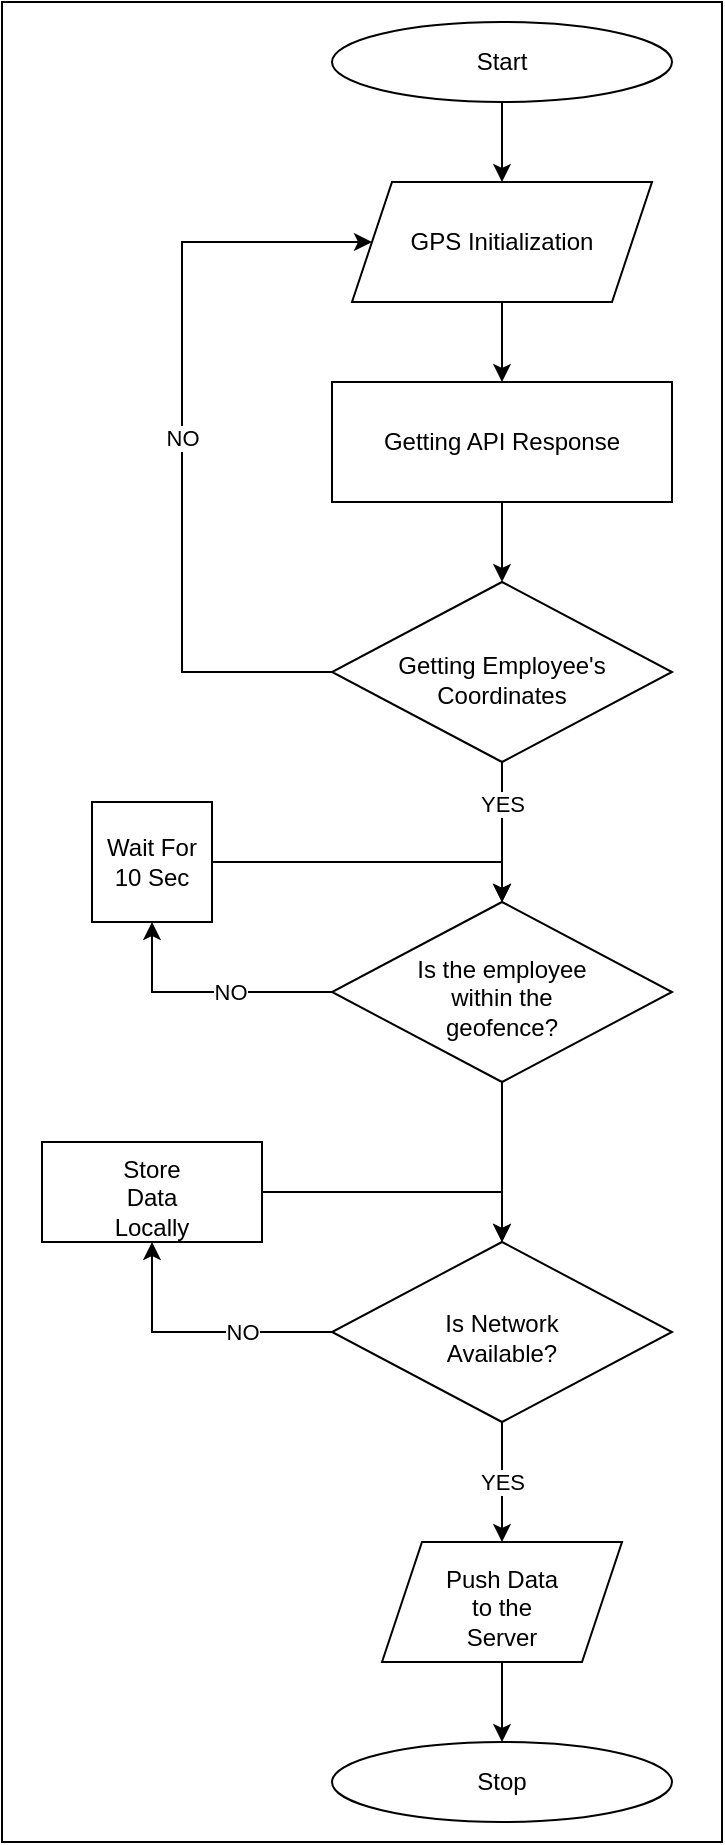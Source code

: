 <mxfile version="24.7.13">
  <diagram id="C5RBs43oDa-KdzZeNtuy" name="Page-1">
    <mxGraphModel dx="1177" dy="650" grid="1" gridSize="10" guides="1" tooltips="1" connect="1" arrows="1" fold="1" page="1" pageScale="1" pageWidth="827" pageHeight="1169" math="0" shadow="0">
      <root>
        <mxCell id="WIyWlLk6GJQsqaUBKTNV-0" />
        <mxCell id="WIyWlLk6GJQsqaUBKTNV-1" parent="WIyWlLk6GJQsqaUBKTNV-0" />
        <mxCell id="4yEzGVLm3s_ddeEHZAAZ-44" value="" style="rounded=0;whiteSpace=wrap;html=1;labelBorderColor=#FFFFFF;" vertex="1" parent="WIyWlLk6GJQsqaUBKTNV-1">
          <mxGeometry width="360" height="920" as="geometry" />
        </mxCell>
        <mxCell id="4yEzGVLm3s_ddeEHZAAZ-2" value="" style="edgeStyle=orthogonalEdgeStyle;rounded=0;orthogonalLoop=1;jettySize=auto;html=1;" edge="1" parent="WIyWlLk6GJQsqaUBKTNV-1" source="4yEzGVLm3s_ddeEHZAAZ-0" target="4yEzGVLm3s_ddeEHZAAZ-1">
          <mxGeometry relative="1" as="geometry" />
        </mxCell>
        <object label="Start" id="4yEzGVLm3s_ddeEHZAAZ-0">
          <mxCell style="ellipse;whiteSpace=wrap;html=1;" vertex="1" parent="WIyWlLk6GJQsqaUBKTNV-1">
            <mxGeometry x="165" y="10" width="170" height="40" as="geometry" />
          </mxCell>
        </object>
        <mxCell id="4yEzGVLm3s_ddeEHZAAZ-5" value="" style="edgeStyle=orthogonalEdgeStyle;rounded=0;orthogonalLoop=1;jettySize=auto;html=1;" edge="1" parent="WIyWlLk6GJQsqaUBKTNV-1" source="4yEzGVLm3s_ddeEHZAAZ-1" target="4yEzGVLm3s_ddeEHZAAZ-4">
          <mxGeometry relative="1" as="geometry" />
        </mxCell>
        <mxCell id="4yEzGVLm3s_ddeEHZAAZ-1" value="GPS Initialization" style="shape=parallelogram;perimeter=parallelogramPerimeter;whiteSpace=wrap;html=1;fixedSize=1;" vertex="1" parent="WIyWlLk6GJQsqaUBKTNV-1">
          <mxGeometry x="175" y="90" width="150" height="60" as="geometry" />
        </mxCell>
        <mxCell id="4yEzGVLm3s_ddeEHZAAZ-7" value="" style="edgeStyle=orthogonalEdgeStyle;rounded=0;orthogonalLoop=1;jettySize=auto;html=1;" edge="1" parent="WIyWlLk6GJQsqaUBKTNV-1" source="4yEzGVLm3s_ddeEHZAAZ-4" target="4yEzGVLm3s_ddeEHZAAZ-6">
          <mxGeometry relative="1" as="geometry" />
        </mxCell>
        <mxCell id="4yEzGVLm3s_ddeEHZAAZ-4" value="Getting API Response" style="whiteSpace=wrap;html=1;" vertex="1" parent="WIyWlLk6GJQsqaUBKTNV-1">
          <mxGeometry x="165" y="190" width="170" height="60" as="geometry" />
        </mxCell>
        <mxCell id="4yEzGVLm3s_ddeEHZAAZ-16" value="" style="edgeStyle=orthogonalEdgeStyle;rounded=0;orthogonalLoop=1;jettySize=auto;html=1;" edge="1" parent="WIyWlLk6GJQsqaUBKTNV-1" source="4yEzGVLm3s_ddeEHZAAZ-6" target="4yEzGVLm3s_ddeEHZAAZ-15">
          <mxGeometry relative="1" as="geometry" />
        </mxCell>
        <mxCell id="4yEzGVLm3s_ddeEHZAAZ-17" value="YES" style="edgeStyle=orthogonalEdgeStyle;rounded=0;orthogonalLoop=1;jettySize=auto;html=1;" edge="1" parent="WIyWlLk6GJQsqaUBKTNV-1" source="4yEzGVLm3s_ddeEHZAAZ-6" target="4yEzGVLm3s_ddeEHZAAZ-15">
          <mxGeometry x="-0.4" relative="1" as="geometry">
            <mxPoint as="offset" />
          </mxGeometry>
        </mxCell>
        <mxCell id="4yEzGVLm3s_ddeEHZAAZ-6" value="Getting Employee&#39;s Coordinates" style="rhombus;whiteSpace=wrap;html=1;spacingTop=7;" vertex="1" parent="WIyWlLk6GJQsqaUBKTNV-1">
          <mxGeometry x="165" y="290" width="170" height="90" as="geometry" />
        </mxCell>
        <mxCell id="4yEzGVLm3s_ddeEHZAAZ-9" value="NO" style="edgeStyle=none;orthogonalLoop=1;jettySize=auto;html=1;rounded=0;entryX=0;entryY=0.5;entryDx=0;entryDy=0;exitX=0;exitY=0.5;exitDx=0;exitDy=0;" edge="1" parent="WIyWlLk6GJQsqaUBKTNV-1" source="4yEzGVLm3s_ddeEHZAAZ-6" target="4yEzGVLm3s_ddeEHZAAZ-1">
          <mxGeometry width="100" relative="1" as="geometry">
            <mxPoint x="190" y="330" as="sourcePoint" />
            <mxPoint x="90" y="120" as="targetPoint" />
            <Array as="points">
              <mxPoint x="90" y="335" />
              <mxPoint x="90" y="120" />
            </Array>
          </mxGeometry>
        </mxCell>
        <mxCell id="4yEzGVLm3s_ddeEHZAAZ-20" value="NO" style="edgeStyle=orthogonalEdgeStyle;rounded=0;orthogonalLoop=1;jettySize=auto;html=1;exitX=0;exitY=0.5;exitDx=0;exitDy=0;entryX=0.5;entryY=1;entryDx=0;entryDy=0;" edge="1" parent="WIyWlLk6GJQsqaUBKTNV-1" source="4yEzGVLm3s_ddeEHZAAZ-15" target="4yEzGVLm3s_ddeEHZAAZ-19">
          <mxGeometry x="-0.188" relative="1" as="geometry">
            <mxPoint as="offset" />
          </mxGeometry>
        </mxCell>
        <mxCell id="4yEzGVLm3s_ddeEHZAAZ-29" value="" style="edgeStyle=orthogonalEdgeStyle;rounded=0;orthogonalLoop=1;jettySize=auto;html=1;" edge="1" parent="WIyWlLk6GJQsqaUBKTNV-1" source="4yEzGVLm3s_ddeEHZAAZ-15" target="4yEzGVLm3s_ddeEHZAAZ-28">
          <mxGeometry relative="1" as="geometry" />
        </mxCell>
        <mxCell id="4yEzGVLm3s_ddeEHZAAZ-15" value="&lt;div style=&quot;&quot;&gt;&lt;span style=&quot;background-color: initial;&quot;&gt;Is the employee within the geofence?&lt;/span&gt;&lt;/div&gt;" style="rhombus;whiteSpace=wrap;html=1;align=center;spacingLeft=30;spacingRight=30;spacingTop=5;" vertex="1" parent="WIyWlLk6GJQsqaUBKTNV-1">
          <mxGeometry x="165" y="450" width="170" height="90" as="geometry" />
        </mxCell>
        <mxCell id="4yEzGVLm3s_ddeEHZAAZ-22" style="edgeStyle=orthogonalEdgeStyle;rounded=0;orthogonalLoop=1;jettySize=auto;html=1;entryX=0.5;entryY=0;entryDx=0;entryDy=0;" edge="1" parent="WIyWlLk6GJQsqaUBKTNV-1" source="4yEzGVLm3s_ddeEHZAAZ-19" target="4yEzGVLm3s_ddeEHZAAZ-15">
          <mxGeometry relative="1" as="geometry">
            <Array as="points">
              <mxPoint x="250" y="430" />
            </Array>
          </mxGeometry>
        </mxCell>
        <mxCell id="4yEzGVLm3s_ddeEHZAAZ-19" value="Wait For 10 Sec" style="whiteSpace=wrap;html=1;aspect=fixed;" vertex="1" parent="WIyWlLk6GJQsqaUBKTNV-1">
          <mxGeometry x="45" y="400" width="60" height="60" as="geometry" />
        </mxCell>
        <mxCell id="4yEzGVLm3s_ddeEHZAAZ-40" value="YES" style="edgeStyle=orthogonalEdgeStyle;rounded=0;orthogonalLoop=1;jettySize=auto;html=1;" edge="1" parent="WIyWlLk6GJQsqaUBKTNV-1" source="4yEzGVLm3s_ddeEHZAAZ-28" target="4yEzGVLm3s_ddeEHZAAZ-39">
          <mxGeometry relative="1" as="geometry" />
        </mxCell>
        <mxCell id="4yEzGVLm3s_ddeEHZAAZ-28" value="Is Network Available?" style="rhombus;whiteSpace=wrap;html=1;align=center;spacingLeft=30;spacingRight=30;spacingTop=5;" vertex="1" parent="WIyWlLk6GJQsqaUBKTNV-1">
          <mxGeometry x="165" y="620" width="170" height="90" as="geometry" />
        </mxCell>
        <mxCell id="4yEzGVLm3s_ddeEHZAAZ-35" value="NO" style="edgeStyle=orthogonalEdgeStyle;rounded=0;orthogonalLoop=1;jettySize=auto;html=1;exitX=0;exitY=0.5;exitDx=0;exitDy=0;entryX=0.5;entryY=1;entryDx=0;entryDy=0;" edge="1" parent="WIyWlLk6GJQsqaUBKTNV-1" source="4yEzGVLm3s_ddeEHZAAZ-28" target="4yEzGVLm3s_ddeEHZAAZ-31">
          <mxGeometry x="-0.333" relative="1" as="geometry">
            <mxPoint as="offset" />
          </mxGeometry>
        </mxCell>
        <mxCell id="4yEzGVLm3s_ddeEHZAAZ-36" style="edgeStyle=orthogonalEdgeStyle;rounded=0;orthogonalLoop=1;jettySize=auto;html=1;entryX=0.5;entryY=0;entryDx=0;entryDy=0;" edge="1" parent="WIyWlLk6GJQsqaUBKTNV-1" source="4yEzGVLm3s_ddeEHZAAZ-31" target="4yEzGVLm3s_ddeEHZAAZ-28">
          <mxGeometry relative="1" as="geometry" />
        </mxCell>
        <mxCell id="4yEzGVLm3s_ddeEHZAAZ-31" value="Store Data Locally" style="whiteSpace=wrap;html=1;spacingLeft=30;spacingRight=30;spacingTop=5;" vertex="1" parent="WIyWlLk6GJQsqaUBKTNV-1">
          <mxGeometry x="20" y="570" width="110" height="50" as="geometry" />
        </mxCell>
        <mxCell id="4yEzGVLm3s_ddeEHZAAZ-42" value="" style="edgeStyle=orthogonalEdgeStyle;rounded=0;orthogonalLoop=1;jettySize=auto;html=1;entryX=0.5;entryY=0;entryDx=0;entryDy=0;" edge="1" parent="WIyWlLk6GJQsqaUBKTNV-1" source="4yEzGVLm3s_ddeEHZAAZ-39" target="4yEzGVLm3s_ddeEHZAAZ-43">
          <mxGeometry relative="1" as="geometry">
            <mxPoint x="250" y="935" as="targetPoint" />
          </mxGeometry>
        </mxCell>
        <mxCell id="4yEzGVLm3s_ddeEHZAAZ-39" value="Push Data to the Server" style="shape=parallelogram;perimeter=parallelogramPerimeter;whiteSpace=wrap;html=1;fixedSize=1;spacingLeft=30;spacingRight=30;spacingTop=5;" vertex="1" parent="WIyWlLk6GJQsqaUBKTNV-1">
          <mxGeometry x="190" y="770" width="120" height="60" as="geometry" />
        </mxCell>
        <object label="Stop" id="4yEzGVLm3s_ddeEHZAAZ-43">
          <mxCell style="ellipse;whiteSpace=wrap;html=1;" vertex="1" parent="WIyWlLk6GJQsqaUBKTNV-1">
            <mxGeometry x="165" y="870" width="170" height="40" as="geometry" />
          </mxCell>
        </object>
      </root>
    </mxGraphModel>
  </diagram>
</mxfile>
